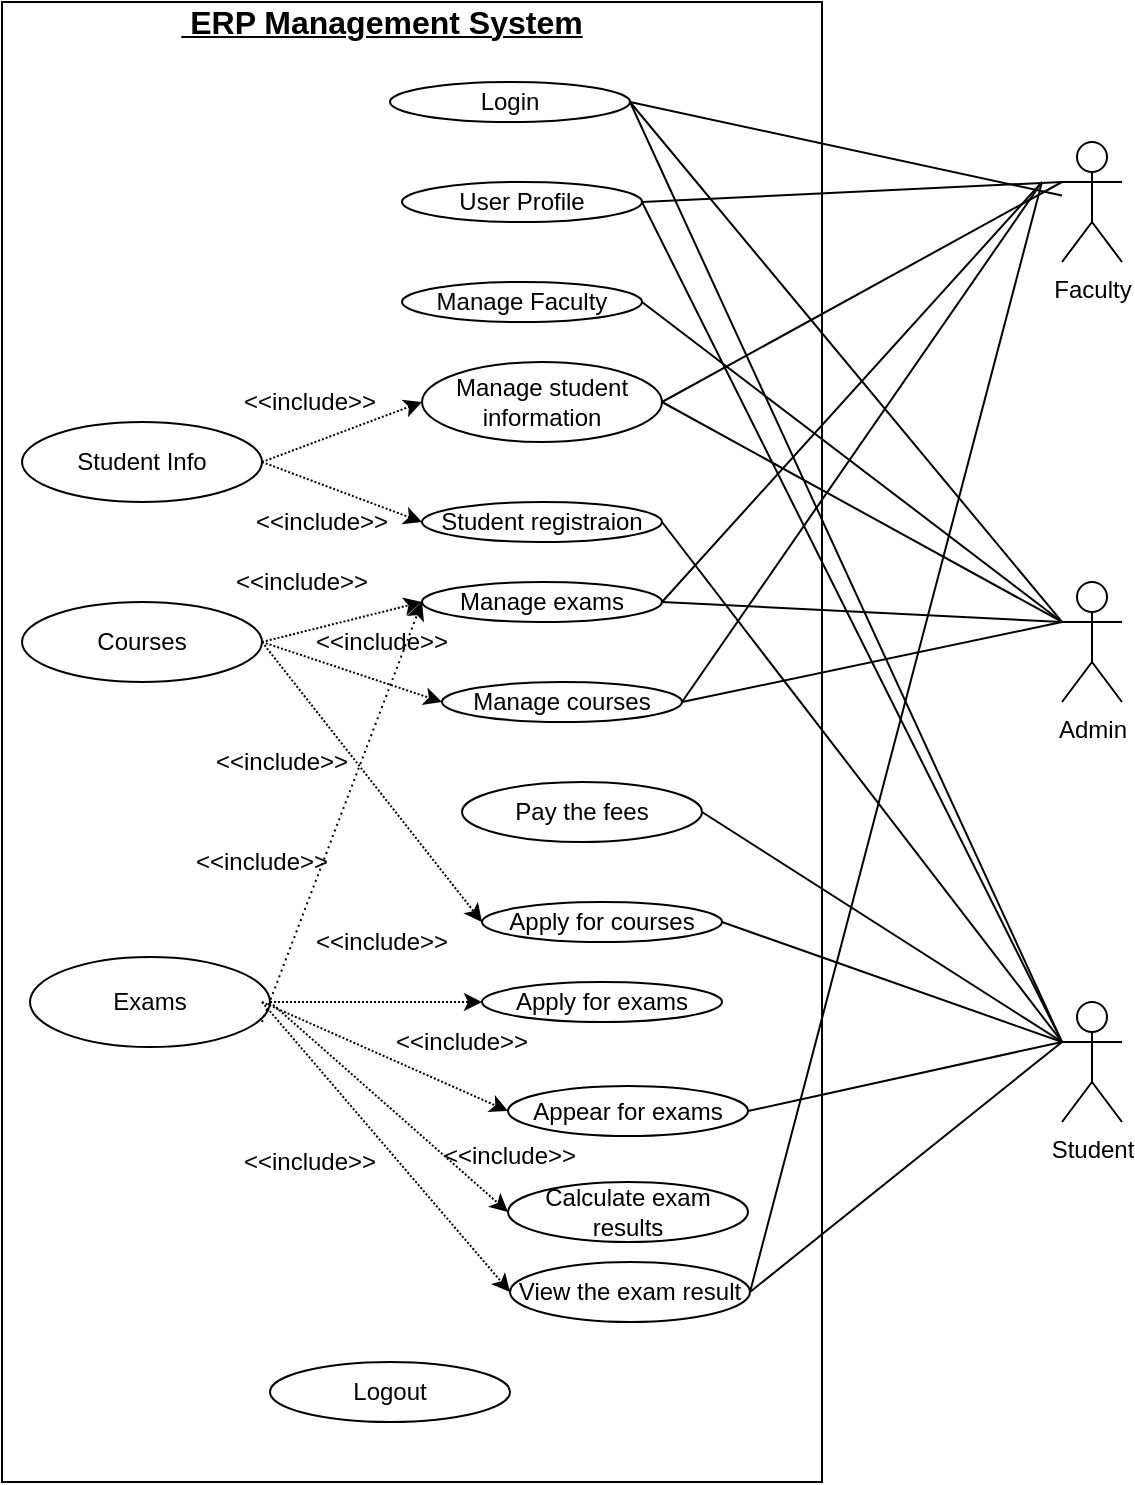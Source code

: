 <mxfile version="13.7.4" type="github">
  <diagram id="C5RBs43oDa-KdzZeNtuy" name="Page-1">
    <mxGraphModel dx="1038" dy="499" grid="1" gridSize="10" guides="1" tooltips="1" connect="1" arrows="1" fold="1" page="1" pageScale="1" pageWidth="827" pageHeight="1169" math="0" shadow="0">
      <root>
        <mxCell id="WIyWlLk6GJQsqaUBKTNV-0" />
        <mxCell id="WIyWlLk6GJQsqaUBKTNV-1" parent="WIyWlLk6GJQsqaUBKTNV-0" />
        <mxCell id="PVqEAF-JwvqGn3lnPvF1-0" value="" style="rounded=0;whiteSpace=wrap;html=1;" vertex="1" parent="WIyWlLk6GJQsqaUBKTNV-1">
          <mxGeometry x="220" y="30" width="410" height="740" as="geometry" />
        </mxCell>
        <mxCell id="PVqEAF-JwvqGn3lnPvF1-1" value="&lt;b&gt;&lt;u&gt;&lt;font style=&quot;font-size: 16px&quot;&gt;&amp;nbsp;ERP Management System&lt;/font&gt;&lt;/u&gt;&lt;/b&gt;" style="text;html=1;strokeColor=none;fillColor=none;align=center;verticalAlign=middle;whiteSpace=wrap;rounded=0;" vertex="1" parent="WIyWlLk6GJQsqaUBKTNV-1">
          <mxGeometry x="300" y="30" width="220" height="20" as="geometry" />
        </mxCell>
        <mxCell id="PVqEAF-JwvqGn3lnPvF1-2" value="Faculty" style="shape=umlActor;verticalLabelPosition=bottom;verticalAlign=top;html=1;outlineConnect=0;" vertex="1" parent="WIyWlLk6GJQsqaUBKTNV-1">
          <mxGeometry x="750" y="100" width="30" height="60" as="geometry" />
        </mxCell>
        <mxCell id="PVqEAF-JwvqGn3lnPvF1-3" value="Student" style="shape=umlActor;verticalLabelPosition=bottom;verticalAlign=top;html=1;outlineConnect=0;" vertex="1" parent="WIyWlLk6GJQsqaUBKTNV-1">
          <mxGeometry x="750" y="530" width="30" height="60" as="geometry" />
        </mxCell>
        <mxCell id="PVqEAF-JwvqGn3lnPvF1-4" value="Admin" style="shape=umlActor;verticalLabelPosition=bottom;verticalAlign=top;html=1;outlineConnect=0;" vertex="1" parent="WIyWlLk6GJQsqaUBKTNV-1">
          <mxGeometry x="750" y="320" width="30" height="60" as="geometry" />
        </mxCell>
        <mxCell id="PVqEAF-JwvqGn3lnPvF1-5" value="Login" style="ellipse;whiteSpace=wrap;html=1;" vertex="1" parent="WIyWlLk6GJQsqaUBKTNV-1">
          <mxGeometry x="414" y="70" width="120" height="20" as="geometry" />
        </mxCell>
        <mxCell id="PVqEAF-JwvqGn3lnPvF1-6" value="User Profile" style="ellipse;whiteSpace=wrap;html=1;" vertex="1" parent="WIyWlLk6GJQsqaUBKTNV-1">
          <mxGeometry x="420" y="120" width="120" height="20" as="geometry" />
        </mxCell>
        <mxCell id="PVqEAF-JwvqGn3lnPvF1-7" value="Manage Faculty" style="ellipse;whiteSpace=wrap;html=1;" vertex="1" parent="WIyWlLk6GJQsqaUBKTNV-1">
          <mxGeometry x="420" y="170" width="120" height="20" as="geometry" />
        </mxCell>
        <mxCell id="PVqEAF-JwvqGn3lnPvF1-8" value="Manage student information" style="ellipse;whiteSpace=wrap;html=1;" vertex="1" parent="WIyWlLk6GJQsqaUBKTNV-1">
          <mxGeometry x="430" y="210" width="120" height="40" as="geometry" />
        </mxCell>
        <mxCell id="PVqEAF-JwvqGn3lnPvF1-9" value="Student registraion" style="ellipse;whiteSpace=wrap;html=1;" vertex="1" parent="WIyWlLk6GJQsqaUBKTNV-1">
          <mxGeometry x="430" y="280" width="120" height="20" as="geometry" />
        </mxCell>
        <mxCell id="PVqEAF-JwvqGn3lnPvF1-10" value="Manage exams" style="ellipse;whiteSpace=wrap;html=1;" vertex="1" parent="WIyWlLk6GJQsqaUBKTNV-1">
          <mxGeometry x="430" y="320" width="120" height="20" as="geometry" />
        </mxCell>
        <mxCell id="PVqEAF-JwvqGn3lnPvF1-11" value="Manage courses" style="ellipse;whiteSpace=wrap;html=1;" vertex="1" parent="WIyWlLk6GJQsqaUBKTNV-1">
          <mxGeometry x="440" y="370" width="120" height="20" as="geometry" />
        </mxCell>
        <mxCell id="PVqEAF-JwvqGn3lnPvF1-12" value="Apply for courses" style="ellipse;whiteSpace=wrap;html=1;" vertex="1" parent="WIyWlLk6GJQsqaUBKTNV-1">
          <mxGeometry x="460" y="480" width="120" height="20" as="geometry" />
        </mxCell>
        <mxCell id="PVqEAF-JwvqGn3lnPvF1-13" value="Apply for exams" style="ellipse;whiteSpace=wrap;html=1;" vertex="1" parent="WIyWlLk6GJQsqaUBKTNV-1">
          <mxGeometry x="460" y="520" width="120" height="20" as="geometry" />
        </mxCell>
        <mxCell id="PVqEAF-JwvqGn3lnPvF1-14" value="Appear for exams" style="ellipse;whiteSpace=wrap;html=1;" vertex="1" parent="WIyWlLk6GJQsqaUBKTNV-1">
          <mxGeometry x="473" y="572" width="120" height="25" as="geometry" />
        </mxCell>
        <mxCell id="PVqEAF-JwvqGn3lnPvF1-15" value="Calculate exam results" style="ellipse;whiteSpace=wrap;html=1;" vertex="1" parent="WIyWlLk6GJQsqaUBKTNV-1">
          <mxGeometry x="473" y="620" width="120" height="30" as="geometry" />
        </mxCell>
        <mxCell id="PVqEAF-JwvqGn3lnPvF1-16" value="View the exam result" style="ellipse;whiteSpace=wrap;html=1;" vertex="1" parent="WIyWlLk6GJQsqaUBKTNV-1">
          <mxGeometry x="474" y="660" width="120" height="30" as="geometry" />
        </mxCell>
        <mxCell id="PVqEAF-JwvqGn3lnPvF1-17" value="Logout" style="ellipse;whiteSpace=wrap;html=1;" vertex="1" parent="WIyWlLk6GJQsqaUBKTNV-1">
          <mxGeometry x="354" y="710" width="120" height="30" as="geometry" />
        </mxCell>
        <mxCell id="PVqEAF-JwvqGn3lnPvF1-46" value="Pay the fees" style="ellipse;whiteSpace=wrap;html=1;" vertex="1" parent="WIyWlLk6GJQsqaUBKTNV-1">
          <mxGeometry x="450" y="420" width="120" height="30" as="geometry" />
        </mxCell>
        <mxCell id="PVqEAF-JwvqGn3lnPvF1-49" value="Exams" style="ellipse;whiteSpace=wrap;html=1;" vertex="1" parent="WIyWlLk6GJQsqaUBKTNV-1">
          <mxGeometry x="234" y="507.5" width="120" height="45" as="geometry" />
        </mxCell>
        <mxCell id="PVqEAF-JwvqGn3lnPvF1-52" value="" style="endArrow=classic;html=1;exitX=1;exitY=0.5;exitDx=0;exitDy=0;entryX=0;entryY=0.5;entryDx=0;entryDy=0;dashed=1;dashPattern=1 1;" edge="1" parent="WIyWlLk6GJQsqaUBKTNV-1" source="PVqEAF-JwvqGn3lnPvF1-49" target="PVqEAF-JwvqGn3lnPvF1-13">
          <mxGeometry width="50" height="50" relative="1" as="geometry">
            <mxPoint x="390" y="430" as="sourcePoint" />
            <mxPoint x="440" y="380" as="targetPoint" />
          </mxGeometry>
        </mxCell>
        <mxCell id="PVqEAF-JwvqGn3lnPvF1-53" value="" style="endArrow=classic;html=1;entryX=0;entryY=0.5;entryDx=0;entryDy=0;dashed=1;dashPattern=1 1;" edge="1" parent="WIyWlLk6GJQsqaUBKTNV-1" target="PVqEAF-JwvqGn3lnPvF1-14">
          <mxGeometry width="50" height="50" relative="1" as="geometry">
            <mxPoint x="350" y="530" as="sourcePoint" />
            <mxPoint x="470.0" y="540" as="targetPoint" />
          </mxGeometry>
        </mxCell>
        <mxCell id="PVqEAF-JwvqGn3lnPvF1-54" value="" style="endArrow=classic;html=1;exitX=1;exitY=0.5;exitDx=0;exitDy=0;entryX=0;entryY=0.5;entryDx=0;entryDy=0;dashed=1;dashPattern=1 1;" edge="1" parent="WIyWlLk6GJQsqaUBKTNV-1" source="PVqEAF-JwvqGn3lnPvF1-49" target="PVqEAF-JwvqGn3lnPvF1-15">
          <mxGeometry width="50" height="50" relative="1" as="geometry">
            <mxPoint x="374" y="550" as="sourcePoint" />
            <mxPoint x="480.0" y="550" as="targetPoint" />
          </mxGeometry>
        </mxCell>
        <mxCell id="PVqEAF-JwvqGn3lnPvF1-55" value="" style="endArrow=classic;html=1;entryX=0;entryY=0.5;entryDx=0;entryDy=0;dashed=1;dashPattern=1 1;" edge="1" parent="WIyWlLk6GJQsqaUBKTNV-1" target="PVqEAF-JwvqGn3lnPvF1-16">
          <mxGeometry width="50" height="50" relative="1" as="geometry">
            <mxPoint x="350" y="530" as="sourcePoint" />
            <mxPoint x="490.0" y="560" as="targetPoint" />
          </mxGeometry>
        </mxCell>
        <mxCell id="PVqEAF-JwvqGn3lnPvF1-56" value="" style="endArrow=classic;html=1;entryX=0;entryY=0.5;entryDx=0;entryDy=0;dashed=1;dashPattern=1 2;" edge="1" parent="WIyWlLk6GJQsqaUBKTNV-1" target="PVqEAF-JwvqGn3lnPvF1-10">
          <mxGeometry width="50" height="50" relative="1" as="geometry">
            <mxPoint x="350" y="540" as="sourcePoint" />
            <mxPoint x="500.0" y="570" as="targetPoint" />
          </mxGeometry>
        </mxCell>
        <mxCell id="PVqEAF-JwvqGn3lnPvF1-57" value="&amp;lt;&amp;lt;include&amp;gt;&amp;gt;&lt;span style=&quot;color: rgba(0 , 0 , 0 , 0) ; font-family: monospace ; font-size: 0px&quot;&gt;%3CmxGraphModel%3E%3Croot%3E%3CmxCell%20id%3D%220%22%2F%3E%3CmxCell%20id%3D%221%22%20parent%3D%220%22%2F%3E%3CmxCell%20id%3D%222%22%20value%3D%22%22%20style%3D%22endArrow%3Dclassic%3Bhtml%3D1%3BexitX%3D1%3BexitY%3D0.5%3BexitDx%3D0%3BexitDy%3D0%3BentryX%3D0%3BentryY%3D0.5%3BentryDx%3D0%3BentryDy%3D0%3B%22%20edge%3D%221%22%20parent%3D%221%22%3E%3CmxGeometry%20width%3D%2250%22%20height%3D%2250%22%20relative%3D%221%22%20as%3D%22geometry%22%3E%3CmxPoint%20x%3D%22354%22%20y%3D%22530%22%20as%3D%22sourcePoint%22%2F%3E%3CmxPoint%20x%3D%22460.0%22%20y%3D%22530%22%20as%3D%22targetPoint%22%2F%3E%3C%2FmxGeometry%3E%3C%2FmxCell%3E%3C%2Froot%3E%3C%2FmxGraphModel%3E&lt;/span&gt;" style="text;html=1;strokeColor=none;fillColor=none;align=center;verticalAlign=middle;whiteSpace=wrap;rounded=0;" vertex="1" parent="WIyWlLk6GJQsqaUBKTNV-1">
          <mxGeometry x="330" y="450" width="40" height="20" as="geometry" />
        </mxCell>
        <mxCell id="PVqEAF-JwvqGn3lnPvF1-59" value="&amp;lt;&amp;lt;include&amp;gt;&amp;gt;&lt;span style=&quot;color: rgba(0 , 0 , 0 , 0) ; font-family: monospace ; font-size: 0px&quot;&gt;%3CmxGraphModel%3E%3Croot%3E%3CmxCell%20id%3D%220%22%2F%3E%3CmxCell%20id%3D%221%22%20parent%3D%220%22%2F%3E%3CmxCell%20id%3D%222%22%20value%3D%22%22%20style%3D%22endArrow%3Dclassic%3Bhtml%3D1%3BexitX%3D1%3BexitY%3D0.5%3BexitDx%3D0%3BexitDy%3D0%3BentryX%3D0%3BentryY%3D0.5%3BentryDx%3D0%3BentryDy%3D0%3B%22%20edge%3D%221%22%20parent%3D%221%22%3E%3CmxGeometry%20width%3D%2250%22%20height%3D%2250%22%20relative%3D%221%22%20as%3D%22geometry%22%3E%3CmxPoint%20x%3D%22354%22%20y%3D%22530%22%20as%3D%22sourcePoint%22%2F%3E%3CmxPoint%20x%3D%22460.0%22%20y%3D%22530%22%20as%3D%22targetPoint%22%2F%3E%3C%2FmxGeometry%3E%3C%2FmxCell%3E%3C%2Froot%3E%3C%2FmxGraphModel%3E&lt;/span&gt;" style="text;html=1;strokeColor=none;fillColor=none;align=center;verticalAlign=middle;whiteSpace=wrap;rounded=0;" vertex="1" parent="WIyWlLk6GJQsqaUBKTNV-1">
          <mxGeometry x="390" y="490" width="40" height="20" as="geometry" />
        </mxCell>
        <mxCell id="PVqEAF-JwvqGn3lnPvF1-62" value="&amp;lt;&amp;lt;include&amp;gt;&amp;gt;&lt;span style=&quot;color: rgba(0 , 0 , 0 , 0) ; font-family: monospace ; font-size: 0px&quot;&gt;%3CmxGraphModel%3E%3Croot%3E%3CmxCell%20id%3D%220%22%2F%3E%3CmxCell%20id%3D%221%22%20parent%3D%220%22%2F%3E%3CmxCell%20id%3D%222%22%20value%3D%22%22%20style%3D%22endArrow%3Dclassic%3Bhtml%3D1%3BexitX%3D1%3BexitY%3D0.5%3BexitDx%3D0%3BexitDy%3D0%3BentryX%3D0%3BentryY%3D0.5%3BentryDx%3D0%3BentryDy%3D0%3B%22%20edge%3D%221%22%20parent%3D%221%22%3E%3CmxGeometry%20width%3D%2250%22%20height%3D%2250%22%20relative%3D%221%22%20as%3D%22geometry%22%3E%3CmxPoint%20x%3D%22354%22%20y%3D%22530%22%20as%3D%22sourcePoint%22%2F%3E%3CmxPoint%20x%3D%22460.0%22%20y%3D%22530%22%20as%3D%22targetPoint%22%2F%3E%3C%2FmxGeometry%3E%3C%2FmxCell%3E%3C%2Froot%3E%3C%2FmxGraphModel%3E&lt;/span&gt;" style="text;html=1;strokeColor=none;fillColor=none;align=center;verticalAlign=middle;whiteSpace=wrap;rounded=0;" vertex="1" parent="WIyWlLk6GJQsqaUBKTNV-1">
          <mxGeometry x="430" y="540" width="40" height="20" as="geometry" />
        </mxCell>
        <mxCell id="PVqEAF-JwvqGn3lnPvF1-63" value="&amp;lt;&amp;lt;include&amp;gt;&amp;gt;&lt;span style=&quot;color: rgba(0 , 0 , 0 , 0) ; font-family: monospace ; font-size: 0px&quot;&gt;%3CmxGraphModel%3E%3Croot%3E%3CmxCell%20id%3D%220%22%2F%3E%3CmxCell%20id%3D%221%22%20parent%3D%220%22%2F%3E%3CmxCell%20id%3D%222%22%20value%3D%22%22%20style%3D%22endArrow%3Dclassic%3Bhtml%3D1%3BexitX%3D1%3BexitY%3D0.5%3BexitDx%3D0%3BexitDy%3D0%3BentryX%3D0%3BentryY%3D0.5%3BentryDx%3D0%3BentryDy%3D0%3B%22%20edge%3D%221%22%20parent%3D%221%22%3E%3CmxGeometry%20width%3D%2250%22%20height%3D%2250%22%20relative%3D%221%22%20as%3D%22geometry%22%3E%3CmxPoint%20x%3D%22354%22%20y%3D%22530%22%20as%3D%22sourcePoint%22%2F%3E%3CmxPoint%20x%3D%22460.0%22%20y%3D%22530%22%20as%3D%22targetPoint%22%2F%3E%3C%2FmxGeometry%3E%3C%2FmxCell%3E%3C%2Froot%3E%3C%2FmxGraphModel%3E&lt;/span&gt;" style="text;html=1;strokeColor=none;fillColor=none;align=center;verticalAlign=middle;whiteSpace=wrap;rounded=0;" vertex="1" parent="WIyWlLk6GJQsqaUBKTNV-1">
          <mxGeometry x="354" y="600" width="40" height="20" as="geometry" />
        </mxCell>
        <mxCell id="PVqEAF-JwvqGn3lnPvF1-67" value="&amp;lt;&amp;lt;include&amp;gt;&amp;gt;&lt;span style=&quot;color: rgba(0 , 0 , 0 , 0) ; font-family: monospace ; font-size: 0px&quot;&gt;%3CmxGraphModel%3E%3Croot%3E%3CmxCell%20id%3D%220%22%2F%3E%3CmxCell%20id%3D%221%22%20parent%3D%220%22%2F%3E%3CmxCell%20id%3D%222%22%20value%3D%22%22%20style%3D%22endArrow%3Dclassic%3Bhtml%3D1%3BexitX%3D1%3BexitY%3D0.5%3BexitDx%3D0%3BexitDy%3D0%3BentryX%3D0%3BentryY%3D0.5%3BentryDx%3D0%3BentryDy%3D0%3B%22%20edge%3D%221%22%20parent%3D%221%22%3E%3CmxGeometry%20width%3D%2250%22%20height%3D%2250%22%20relative%3D%221%22%20as%3D%22geometry%22%3E%3CmxPoint%20x%3D%22354%22%20y%3D%22530%22%20as%3D%22sourcePoint%22%2F%3E%3CmxPoint%20x%3D%22460.0%22%20y%3D%22530%22%20as%3D%22targetPoint%22%2F%3E%3C%2FmxGeometry%3E%3C%2FmxCell%3E%3C%2Froot%3E%3C%2FmxGraphModel%3E&lt;/span&gt;" style="text;html=1;strokeColor=none;fillColor=none;align=center;verticalAlign=middle;whiteSpace=wrap;rounded=0;" vertex="1" parent="WIyWlLk6GJQsqaUBKTNV-1">
          <mxGeometry x="454" y="597" width="40" height="20" as="geometry" />
        </mxCell>
        <mxCell id="PVqEAF-JwvqGn3lnPvF1-70" value="Courses" style="ellipse;whiteSpace=wrap;html=1;" vertex="1" parent="WIyWlLk6GJQsqaUBKTNV-1">
          <mxGeometry x="230" y="330" width="120" height="40" as="geometry" />
        </mxCell>
        <mxCell id="PVqEAF-JwvqGn3lnPvF1-71" value="" style="endArrow=classic;html=1;dashed=1;dashPattern=1 1;entryX=0;entryY=0.5;entryDx=0;entryDy=0;" edge="1" parent="WIyWlLk6GJQsqaUBKTNV-1" target="PVqEAF-JwvqGn3lnPvF1-11">
          <mxGeometry width="50" height="50" relative="1" as="geometry">
            <mxPoint x="350" y="350" as="sourcePoint" />
            <mxPoint x="410" y="310" as="targetPoint" />
          </mxGeometry>
        </mxCell>
        <mxCell id="PVqEAF-JwvqGn3lnPvF1-73" value="" style="endArrow=classic;html=1;dashed=1;dashPattern=1 1;entryX=0;entryY=0.5;entryDx=0;entryDy=0;" edge="1" parent="WIyWlLk6GJQsqaUBKTNV-1" target="PVqEAF-JwvqGn3lnPvF1-12">
          <mxGeometry width="50" height="50" relative="1" as="geometry">
            <mxPoint x="350" y="350" as="sourcePoint" />
            <mxPoint x="450" y="390" as="targetPoint" />
          </mxGeometry>
        </mxCell>
        <mxCell id="PVqEAF-JwvqGn3lnPvF1-77" value="&amp;lt;&amp;lt;include&amp;gt;&amp;gt;&lt;span style=&quot;color: rgba(0 , 0 , 0 , 0) ; font-family: monospace ; font-size: 0px&quot;&gt;%3CmxGraphModel%3E%3Croot%3E%3CmxCell%20id%3D%220%22%2F%3E%3CmxCell%20id%3D%221%22%20parent%3D%220%22%2F%3E%3CmxCell%20id%3D%222%22%20value%3D%22%22%20style%3D%22endArrow%3Dclassic%3Bhtml%3D1%3BexitX%3D1%3BexitY%3D0.5%3BexitDx%3D0%3BexitDy%3D0%3BentryX%3D0%3BentryY%3D0.5%3BentryDx%3D0%3BentryDy%3D0%3B%22%20edge%3D%221%22%20parent%3D%221%22%3E%3CmxGeometry%20width%3D%2250%22%20height%3D%2250%22%20relative%3D%221%22%20as%3D%22geometry%22%3E%3CmxPoint%20x%3D%22354%22%20y%3D%22530%22%20as%3D%22sourcePoint%22%2F%3E%3CmxPoint%20x%3D%22460.0%22%20y%3D%22530%22%20as%3D%22targetPoint%22%2F%3E%3C%2FmxGeometry%3E%3C%2FmxCell%3E%3C%2Froot%3E%3C%2FmxGraphModel%3E&lt;/span&gt;" style="text;html=1;strokeColor=none;fillColor=none;align=center;verticalAlign=middle;whiteSpace=wrap;rounded=0;" vertex="1" parent="WIyWlLk6GJQsqaUBKTNV-1">
          <mxGeometry x="350" y="310" width="40" height="20" as="geometry" />
        </mxCell>
        <mxCell id="PVqEAF-JwvqGn3lnPvF1-78" value="&amp;lt;&amp;lt;include&amp;gt;&amp;gt;&lt;span style=&quot;color: rgba(0 , 0 , 0 , 0) ; font-family: monospace ; font-size: 0px&quot;&gt;%3CmxGraphModel%3E%3Croot%3E%3CmxCell%20id%3D%220%22%2F%3E%3CmxCell%20id%3D%221%22%20parent%3D%220%22%2F%3E%3CmxCell%20id%3D%222%22%20value%3D%22%22%20style%3D%22endArrow%3Dclassic%3Bhtml%3D1%3BexitX%3D1%3BexitY%3D0.5%3BexitDx%3D0%3BexitDy%3D0%3BentryX%3D0%3BentryY%3D0.5%3BentryDx%3D0%3BentryDy%3D0%3B%22%20edge%3D%221%22%20parent%3D%221%22%3E%3CmxGeometry%20width%3D%2250%22%20height%3D%2250%22%20relative%3D%221%22%20as%3D%22geometry%22%3E%3CmxPoint%20x%3D%22354%22%20y%3D%22530%22%20as%3D%22sourcePoint%22%2F%3E%3CmxPoint%20x%3D%22460.0%22%20y%3D%22530%22%20as%3D%22targetPoint%22%2F%3E%3C%2FmxGeometry%3E%3C%2FmxCell%3E%3C%2Froot%3E%3C%2FmxGraphModel%3E&lt;/span&gt;" style="text;html=1;strokeColor=none;fillColor=none;align=center;verticalAlign=middle;whiteSpace=wrap;rounded=0;" vertex="1" parent="WIyWlLk6GJQsqaUBKTNV-1">
          <mxGeometry x="340" y="400" width="40" height="20" as="geometry" />
        </mxCell>
        <mxCell id="PVqEAF-JwvqGn3lnPvF1-79" value="Student Info" style="ellipse;whiteSpace=wrap;html=1;" vertex="1" parent="WIyWlLk6GJQsqaUBKTNV-1">
          <mxGeometry x="230" y="240" width="120" height="40" as="geometry" />
        </mxCell>
        <mxCell id="PVqEAF-JwvqGn3lnPvF1-80" value="" style="endArrow=classic;html=1;dashed=1;dashPattern=1 1;entryX=0;entryY=0.5;entryDx=0;entryDy=0;exitX=1;exitY=0.5;exitDx=0;exitDy=0;" edge="1" parent="WIyWlLk6GJQsqaUBKTNV-1" source="PVqEAF-JwvqGn3lnPvF1-79" target="PVqEAF-JwvqGn3lnPvF1-8">
          <mxGeometry width="50" height="50" relative="1" as="geometry">
            <mxPoint x="360" y="250" as="sourcePoint" />
            <mxPoint x="410" y="200" as="targetPoint" />
          </mxGeometry>
        </mxCell>
        <mxCell id="PVqEAF-JwvqGn3lnPvF1-81" value="" style="endArrow=classic;html=1;dashed=1;dashPattern=1 1;entryX=0;entryY=0.5;entryDx=0;entryDy=0;exitX=1;exitY=0.5;exitDx=0;exitDy=0;" edge="1" parent="WIyWlLk6GJQsqaUBKTNV-1" source="PVqEAF-JwvqGn3lnPvF1-79" target="PVqEAF-JwvqGn3lnPvF1-9">
          <mxGeometry width="50" height="50" relative="1" as="geometry">
            <mxPoint x="370" y="260" as="sourcePoint" />
            <mxPoint x="420" y="210.0" as="targetPoint" />
          </mxGeometry>
        </mxCell>
        <mxCell id="PVqEAF-JwvqGn3lnPvF1-85" value="&amp;lt;&amp;lt;include&amp;gt;&amp;gt;&lt;span style=&quot;color: rgba(0 , 0 , 0 , 0) ; font-family: monospace ; font-size: 0px&quot;&gt;%3CmxGraphModel%3E%3Croot%3E%3CmxCell%20id%3D%220%22%2F%3E%3CmxCell%20id%3D%221%22%20parent%3D%220%22%2F%3E%3CmxCell%20id%3D%222%22%20value%3D%22%22%20style%3D%22endArrow%3Dclassic%3Bhtml%3D1%3BexitX%3D1%3BexitY%3D0.5%3BexitDx%3D0%3BexitDy%3D0%3BentryX%3D0%3BentryY%3D0.5%3BentryDx%3D0%3BentryDy%3D0%3B%22%20edge%3D%221%22%20parent%3D%221%22%3E%3CmxGeometry%20width%3D%2250%22%20height%3D%2250%22%20relative%3D%221%22%20as%3D%22geometry%22%3E%3CmxPoint%20x%3D%22354%22%20y%3D%22530%22%20as%3D%22sourcePoint%22%2F%3E%3CmxPoint%20x%3D%22460.0%22%20y%3D%22530%22%20as%3D%22targetPoint%22%2F%3E%3C%2FmxGeometry%3E%3C%2FmxCell%3E%3C%2Froot%3E%3C%2FmxGraphModel%3E&lt;/span&gt;" style="text;html=1;strokeColor=none;fillColor=none;align=center;verticalAlign=middle;whiteSpace=wrap;rounded=0;" vertex="1" parent="WIyWlLk6GJQsqaUBKTNV-1">
          <mxGeometry x="354" y="220" width="40" height="20" as="geometry" />
        </mxCell>
        <mxCell id="PVqEAF-JwvqGn3lnPvF1-86" value="&amp;lt;&amp;lt;include&amp;gt;&amp;gt;&lt;span style=&quot;color: rgba(0 , 0 , 0 , 0) ; font-family: monospace ; font-size: 0px&quot;&gt;%3CmxGraphModel%3E%3Croot%3E%3CmxCell%20id%3D%220%22%2F%3E%3CmxCell%20id%3D%221%22%20parent%3D%220%22%2F%3E%3CmxCell%20id%3D%222%22%20value%3D%22%22%20style%3D%22endArrow%3Dclassic%3Bhtml%3D1%3BexitX%3D1%3BexitY%3D0.5%3BexitDx%3D0%3BexitDy%3D0%3BentryX%3D0%3BentryY%3D0.5%3BentryDx%3D0%3BentryDy%3D0%3B%22%20edge%3D%221%22%20parent%3D%221%22%3E%3CmxGeometry%20width%3D%2250%22%20height%3D%2250%22%20relative%3D%221%22%20as%3D%22geometry%22%3E%3CmxPoint%20x%3D%22354%22%20y%3D%22530%22%20as%3D%22sourcePoint%22%2F%3E%3CmxPoint%20x%3D%22460.0%22%20y%3D%22530%22%20as%3D%22targetPoint%22%2F%3E%3C%2FmxGeometry%3E%3C%2FmxCell%3E%3C%2Froot%3E%3C%2FmxGraphModel%3E&lt;/span&gt;" style="text;html=1;strokeColor=none;fillColor=none;align=center;verticalAlign=middle;whiteSpace=wrap;rounded=0;" vertex="1" parent="WIyWlLk6GJQsqaUBKTNV-1">
          <mxGeometry x="360" y="280" width="40" height="20" as="geometry" />
        </mxCell>
        <mxCell id="PVqEAF-JwvqGn3lnPvF1-90" value="" style="endArrow=none;html=1;exitX=1;exitY=0.5;exitDx=0;exitDy=0;" edge="1" parent="WIyWlLk6GJQsqaUBKTNV-1" source="PVqEAF-JwvqGn3lnPvF1-5" target="PVqEAF-JwvqGn3lnPvF1-2">
          <mxGeometry width="50" height="50" relative="1" as="geometry">
            <mxPoint x="640" y="200" as="sourcePoint" />
            <mxPoint x="690" y="150" as="targetPoint" />
          </mxGeometry>
        </mxCell>
        <mxCell id="PVqEAF-JwvqGn3lnPvF1-91" value="" style="endArrow=none;html=1;entryX=0;entryY=0.333;entryDx=0;entryDy=0;entryPerimeter=0;exitX=1;exitY=0.5;exitDx=0;exitDy=0;" edge="1" parent="WIyWlLk6GJQsqaUBKTNV-1" source="PVqEAF-JwvqGn3lnPvF1-6" target="PVqEAF-JwvqGn3lnPvF1-2">
          <mxGeometry width="50" height="50" relative="1" as="geometry">
            <mxPoint x="650" y="210.0" as="sourcePoint" />
            <mxPoint x="700" y="160.0" as="targetPoint" />
          </mxGeometry>
        </mxCell>
        <mxCell id="PVqEAF-JwvqGn3lnPvF1-92" value="" style="endArrow=none;html=1;exitX=1;exitY=0.5;exitDx=0;exitDy=0;" edge="1" parent="WIyWlLk6GJQsqaUBKTNV-1" source="PVqEAF-JwvqGn3lnPvF1-8">
          <mxGeometry width="50" height="50" relative="1" as="geometry">
            <mxPoint x="700" y="170.0" as="sourcePoint" />
            <mxPoint x="750" y="120.0" as="targetPoint" />
          </mxGeometry>
        </mxCell>
        <mxCell id="PVqEAF-JwvqGn3lnPvF1-93" value="" style="endArrow=none;html=1;exitX=1;exitY=0.5;exitDx=0;exitDy=0;" edge="1" parent="WIyWlLk6GJQsqaUBKTNV-1" source="PVqEAF-JwvqGn3lnPvF1-10">
          <mxGeometry width="50" height="50" relative="1" as="geometry">
            <mxPoint x="670" y="230.0" as="sourcePoint" />
            <mxPoint x="740" y="120" as="targetPoint" />
          </mxGeometry>
        </mxCell>
        <mxCell id="PVqEAF-JwvqGn3lnPvF1-94" value="" style="endArrow=none;html=1;exitX=1;exitY=0.5;exitDx=0;exitDy=0;" edge="1" parent="WIyWlLk6GJQsqaUBKTNV-1" source="PVqEAF-JwvqGn3lnPvF1-11">
          <mxGeometry width="50" height="50" relative="1" as="geometry">
            <mxPoint x="680" y="240.0" as="sourcePoint" />
            <mxPoint x="740" y="120" as="targetPoint" />
          </mxGeometry>
        </mxCell>
        <mxCell id="PVqEAF-JwvqGn3lnPvF1-96" value="" style="endArrow=none;html=1;exitX=1;exitY=0.5;exitDx=0;exitDy=0;" edge="1" parent="WIyWlLk6GJQsqaUBKTNV-1" source="PVqEAF-JwvqGn3lnPvF1-16">
          <mxGeometry width="50" height="50" relative="1" as="geometry">
            <mxPoint x="700" y="260.0" as="sourcePoint" />
            <mxPoint x="740" y="120" as="targetPoint" />
          </mxGeometry>
        </mxCell>
        <mxCell id="PVqEAF-JwvqGn3lnPvF1-97" value="" style="endArrow=none;html=1;entryX=0;entryY=0.333;entryDx=0;entryDy=0;entryPerimeter=0;exitX=1;exitY=0.5;exitDx=0;exitDy=0;" edge="1" parent="WIyWlLk6GJQsqaUBKTNV-1" source="PVqEAF-JwvqGn3lnPvF1-5" target="PVqEAF-JwvqGn3lnPvF1-4">
          <mxGeometry width="50" height="50" relative="1" as="geometry">
            <mxPoint x="710" y="270.0" as="sourcePoint" />
            <mxPoint x="760" y="220.0" as="targetPoint" />
          </mxGeometry>
        </mxCell>
        <mxCell id="PVqEAF-JwvqGn3lnPvF1-98" value="" style="endArrow=none;html=1;entryX=0;entryY=0.333;entryDx=0;entryDy=0;entryPerimeter=0;exitX=1;exitY=0.5;exitDx=0;exitDy=0;" edge="1" parent="WIyWlLk6GJQsqaUBKTNV-1" source="PVqEAF-JwvqGn3lnPvF1-7" target="PVqEAF-JwvqGn3lnPvF1-4">
          <mxGeometry width="50" height="50" relative="1" as="geometry">
            <mxPoint x="720" y="280.0" as="sourcePoint" />
            <mxPoint x="770" y="230.0" as="targetPoint" />
          </mxGeometry>
        </mxCell>
        <mxCell id="PVqEAF-JwvqGn3lnPvF1-99" value="" style="endArrow=none;html=1;exitX=0;exitY=0.333;exitDx=0;exitDy=0;exitPerimeter=0;entryX=1;entryY=0.5;entryDx=0;entryDy=0;" edge="1" parent="WIyWlLk6GJQsqaUBKTNV-1" source="PVqEAF-JwvqGn3lnPvF1-4" target="PVqEAF-JwvqGn3lnPvF1-8">
          <mxGeometry width="50" height="50" relative="1" as="geometry">
            <mxPoint x="730" y="290.0" as="sourcePoint" />
            <mxPoint x="780" y="240.0" as="targetPoint" />
          </mxGeometry>
        </mxCell>
        <mxCell id="PVqEAF-JwvqGn3lnPvF1-100" value="" style="endArrow=none;html=1;exitX=0;exitY=0.333;exitDx=0;exitDy=0;exitPerimeter=0;entryX=1;entryY=0.5;entryDx=0;entryDy=0;" edge="1" parent="WIyWlLk6GJQsqaUBKTNV-1" source="PVqEAF-JwvqGn3lnPvF1-4" target="PVqEAF-JwvqGn3lnPvF1-10">
          <mxGeometry width="50" height="50" relative="1" as="geometry">
            <mxPoint x="740" y="300.0" as="sourcePoint" />
            <mxPoint x="560" y="330" as="targetPoint" />
          </mxGeometry>
        </mxCell>
        <mxCell id="PVqEAF-JwvqGn3lnPvF1-101" value="" style="endArrow=none;html=1;entryX=0;entryY=0.333;entryDx=0;entryDy=0;entryPerimeter=0;exitX=1;exitY=0.5;exitDx=0;exitDy=0;" edge="1" parent="WIyWlLk6GJQsqaUBKTNV-1" source="PVqEAF-JwvqGn3lnPvF1-11" target="PVqEAF-JwvqGn3lnPvF1-4">
          <mxGeometry width="50" height="50" relative="1" as="geometry">
            <mxPoint x="670" y="450.0" as="sourcePoint" />
            <mxPoint x="720" y="400.0" as="targetPoint" />
          </mxGeometry>
        </mxCell>
        <mxCell id="PVqEAF-JwvqGn3lnPvF1-102" value="" style="endArrow=none;html=1;entryX=0;entryY=0.333;entryDx=0;entryDy=0;entryPerimeter=0;exitX=1;exitY=0.5;exitDx=0;exitDy=0;" edge="1" parent="WIyWlLk6GJQsqaUBKTNV-1" source="PVqEAF-JwvqGn3lnPvF1-5" target="PVqEAF-JwvqGn3lnPvF1-3">
          <mxGeometry width="50" height="50" relative="1" as="geometry">
            <mxPoint x="540" y="100" as="sourcePoint" />
            <mxPoint x="750" y="500" as="targetPoint" />
          </mxGeometry>
        </mxCell>
        <mxCell id="PVqEAF-JwvqGn3lnPvF1-103" value="" style="endArrow=none;html=1;entryX=0;entryY=0.333;entryDx=0;entryDy=0;entryPerimeter=0;exitX=1;exitY=0.5;exitDx=0;exitDy=0;" edge="1" parent="WIyWlLk6GJQsqaUBKTNV-1" source="PVqEAF-JwvqGn3lnPvF1-6" target="PVqEAF-JwvqGn3lnPvF1-3">
          <mxGeometry width="50" height="50" relative="1" as="geometry">
            <mxPoint x="690" y="500" as="sourcePoint" />
            <mxPoint x="730" y="547.0" as="targetPoint" />
          </mxGeometry>
        </mxCell>
        <mxCell id="PVqEAF-JwvqGn3lnPvF1-104" value="" style="endArrow=none;html=1;exitX=1;exitY=0.5;exitDx=0;exitDy=0;" edge="1" parent="WIyWlLk6GJQsqaUBKTNV-1" source="PVqEAF-JwvqGn3lnPvF1-9">
          <mxGeometry width="50" height="50" relative="1" as="geometry">
            <mxPoint x="700" y="510" as="sourcePoint" />
            <mxPoint x="750" y="550" as="targetPoint" />
          </mxGeometry>
        </mxCell>
        <mxCell id="PVqEAF-JwvqGn3lnPvF1-105" value="" style="endArrow=none;html=1;entryX=0;entryY=0.333;entryDx=0;entryDy=0;entryPerimeter=0;exitX=1;exitY=0.5;exitDx=0;exitDy=0;" edge="1" parent="WIyWlLk6GJQsqaUBKTNV-1" source="PVqEAF-JwvqGn3lnPvF1-46" target="PVqEAF-JwvqGn3lnPvF1-3">
          <mxGeometry width="50" height="50" relative="1" as="geometry">
            <mxPoint x="710" y="520" as="sourcePoint" />
            <mxPoint x="770" y="570" as="targetPoint" />
          </mxGeometry>
        </mxCell>
        <mxCell id="PVqEAF-JwvqGn3lnPvF1-106" value="" style="endArrow=none;html=1;entryX=0;entryY=0.333;entryDx=0;entryDy=0;entryPerimeter=0;exitX=1;exitY=0.5;exitDx=0;exitDy=0;" edge="1" parent="WIyWlLk6GJQsqaUBKTNV-1" source="PVqEAF-JwvqGn3lnPvF1-12" target="PVqEAF-JwvqGn3lnPvF1-3">
          <mxGeometry width="50" height="50" relative="1" as="geometry">
            <mxPoint x="720" y="530" as="sourcePoint" />
            <mxPoint x="780" y="580" as="targetPoint" />
          </mxGeometry>
        </mxCell>
        <mxCell id="PVqEAF-JwvqGn3lnPvF1-107" value="" style="endArrow=none;html=1;entryX=0;entryY=0.333;entryDx=0;entryDy=0;entryPerimeter=0;exitX=1;exitY=0.5;exitDx=0;exitDy=0;" edge="1" parent="WIyWlLk6GJQsqaUBKTNV-1" source="PVqEAF-JwvqGn3lnPvF1-14" target="PVqEAF-JwvqGn3lnPvF1-3">
          <mxGeometry width="50" height="50" relative="1" as="geometry">
            <mxPoint x="730" y="540" as="sourcePoint" />
            <mxPoint x="790" y="590" as="targetPoint" />
          </mxGeometry>
        </mxCell>
        <mxCell id="PVqEAF-JwvqGn3lnPvF1-108" value="" style="endArrow=none;html=1;entryX=0;entryY=0.333;entryDx=0;entryDy=0;entryPerimeter=0;exitX=1;exitY=0.5;exitDx=0;exitDy=0;" edge="1" parent="WIyWlLk6GJQsqaUBKTNV-1" source="PVqEAF-JwvqGn3lnPvF1-16" target="PVqEAF-JwvqGn3lnPvF1-3">
          <mxGeometry width="50" height="50" relative="1" as="geometry">
            <mxPoint x="740" y="550" as="sourcePoint" />
            <mxPoint x="800" y="600" as="targetPoint" />
          </mxGeometry>
        </mxCell>
        <mxCell id="PVqEAF-JwvqGn3lnPvF1-111" value="" style="endArrow=classic;html=1;dashed=1;dashPattern=1 1;entryX=0;entryY=0.5;entryDx=0;entryDy=0;exitX=1;exitY=0.5;exitDx=0;exitDy=0;" edge="1" parent="WIyWlLk6GJQsqaUBKTNV-1" source="PVqEAF-JwvqGn3lnPvF1-70" target="PVqEAF-JwvqGn3lnPvF1-10">
          <mxGeometry width="50" height="50" relative="1" as="geometry">
            <mxPoint x="360" y="360" as="sourcePoint" />
            <mxPoint x="450" y="390" as="targetPoint" />
          </mxGeometry>
        </mxCell>
        <mxCell id="PVqEAF-JwvqGn3lnPvF1-113" value="&amp;lt;&amp;lt;include&amp;gt;&amp;gt;&lt;span style=&quot;color: rgba(0 , 0 , 0 , 0) ; font-family: monospace ; font-size: 0px&quot;&gt;%3CmxGraphModel%3E%3Croot%3E%3CmxCell%20id%3D%220%22%2F%3E%3CmxCell%20id%3D%221%22%20parent%3D%220%22%2F%3E%3CmxCell%20id%3D%222%22%20value%3D%22%22%20style%3D%22endArrow%3Dclassic%3Bhtml%3D1%3BexitX%3D1%3BexitY%3D0.5%3BexitDx%3D0%3BexitDy%3D0%3BentryX%3D0%3BentryY%3D0.5%3BentryDx%3D0%3BentryDy%3D0%3B%22%20edge%3D%221%22%20parent%3D%221%22%3E%3CmxGeometry%20width%3D%2250%22%20height%3D%2250%22%20relative%3D%221%22%20as%3D%22geometry%22%3E%3CmxPoint%20x%3D%22354%22%20y%3D%22530%22%20as%3D%22sourcePoint%22%2F%3E%3CmxPoint%20x%3D%22460.0%22%20y%3D%22530%22%20as%3D%22targetPoint%22%2F%3E%3C%2FmxGeometry%3E%3C%2FmxCell%3E%3C%2Froot%3E%3C%2FmxGraphModel%3E&lt;/span&gt;" style="text;html=1;strokeColor=none;fillColor=none;align=center;verticalAlign=middle;whiteSpace=wrap;rounded=0;" vertex="1" parent="WIyWlLk6GJQsqaUBKTNV-1">
          <mxGeometry x="390" y="340" width="40" height="20" as="geometry" />
        </mxCell>
      </root>
    </mxGraphModel>
  </diagram>
</mxfile>
